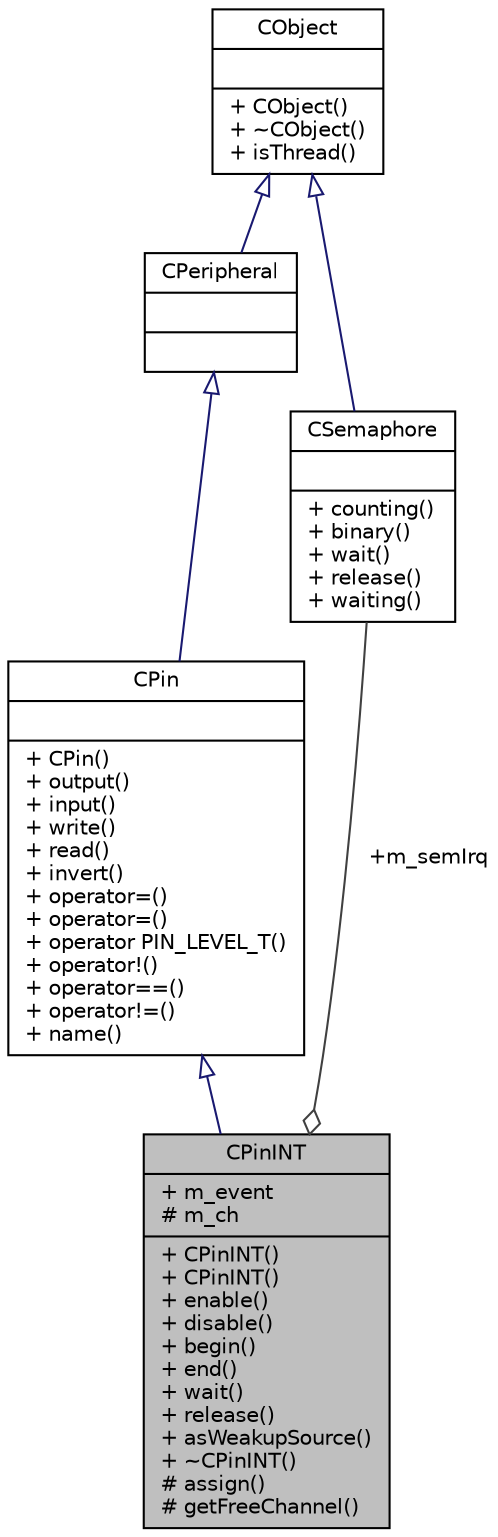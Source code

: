 digraph "CPinINT"
{
  edge [fontname="Helvetica",fontsize="10",labelfontname="Helvetica",labelfontsize="10"];
  node [fontname="Helvetica",fontsize="10",shape=record];
  Node1 [label="{CPinINT\n|+ m_event\l# m_ch\l|+ CPinINT()\l+ CPinINT()\l+ enable()\l+ disable()\l+ begin()\l+ end()\l+ wait()\l+ release()\l+ asWeakupSource()\l+ ~CPinINT()\l# assign()\l# getFreeChannel()\l}",height=0.2,width=0.4,color="black", fillcolor="grey75", style="filled" fontcolor="black"];
  Node2 -> Node1 [dir="back",color="midnightblue",fontsize="10",style="solid",arrowtail="onormal",fontname="Helvetica"];
  Node2 [label="{CPin\n||+ CPin()\l+ output()\l+ input()\l+ write()\l+ read()\l+ invert()\l+ operator=()\l+ operator=()\l+ operator PIN_LEVEL_T()\l+ operator!()\l+ operator==()\l+ operator!=()\l+ name()\l}",height=0.2,width=0.4,color="black", fillcolor="white", style="filled",URL="$d7/db9/class_c_pin.html"];
  Node3 -> Node2 [dir="back",color="midnightblue",fontsize="10",style="solid",arrowtail="onormal",fontname="Helvetica"];
  Node3 [label="{CPeripheral\n||}",height=0.2,width=0.4,color="black", fillcolor="white", style="filled",URL="$d9/db6/class_c_peripheral.html"];
  Node4 -> Node3 [dir="back",color="midnightblue",fontsize="10",style="solid",arrowtail="onormal",fontname="Helvetica"];
  Node4 [label="{CObject\n||+ CObject()\l+ ~CObject()\l+ isThread()\l}",height=0.2,width=0.4,color="black", fillcolor="white", style="filled",URL="$dc/dac/class_c_object.html"];
  Node5 -> Node1 [color="grey25",fontsize="10",style="solid",label=" +m_semIrq" ,arrowhead="odiamond",fontname="Helvetica"];
  Node5 [label="{CSemaphore\n||+ counting()\l+ binary()\l+ wait()\l+ release()\l+ waiting()\l}",height=0.2,width=0.4,color="black", fillcolor="white", style="filled",URL="$d0/d06/class_c_semaphore.html"];
  Node4 -> Node5 [dir="back",color="midnightblue",fontsize="10",style="solid",arrowtail="onormal",fontname="Helvetica"];
}
